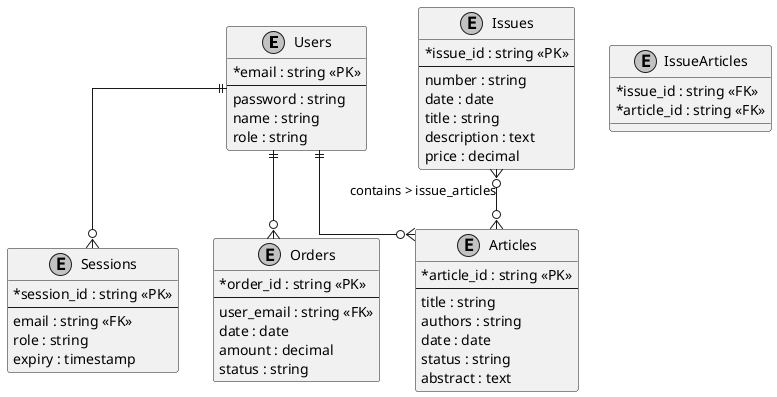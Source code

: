 @startuml science_mag_db

' IDEF1X style
skinparam linetype ortho
skinparam monochrome true
skinparam shadowing false
skinparam defaultFontName Arial
skinparam classAttributeIconSize 0

' Entity definitions
entity "Users" as users {
  *email : string <<PK>>
  --
  password : string
  name : string
  role : string
}

entity "Sessions" as sessions {
  *session_id : string <<PK>>
  --
  email : string <<FK>>
  role : string
  expiry : timestamp
}

entity "Orders" as orders {
  *order_id : string <<PK>>
  --
  user_email : string <<FK>>
  date : date
  amount : decimal
  status : string
}

entity "Articles" as articles {
  *article_id : string <<PK>>
  --
  title : string
  authors : string
  date : date
  status : string
  abstract : text
}

entity "Issues" as issues {
  *issue_id : string <<PK>>
  --
  number : string
  date : date
  title : string
  description : text
  price : decimal
}

' Junction table for Issue-Article many-to-many relationship
entity "IssueArticles" as issue_articles {
  *issue_id : string <<FK>>
  *article_id : string <<FK>>
}

' Relationships
users ||--o{ sessions
users ||--o{ orders
users ||--o{ articles
issues }o--o{ articles : contains > issue_articles

@enduml